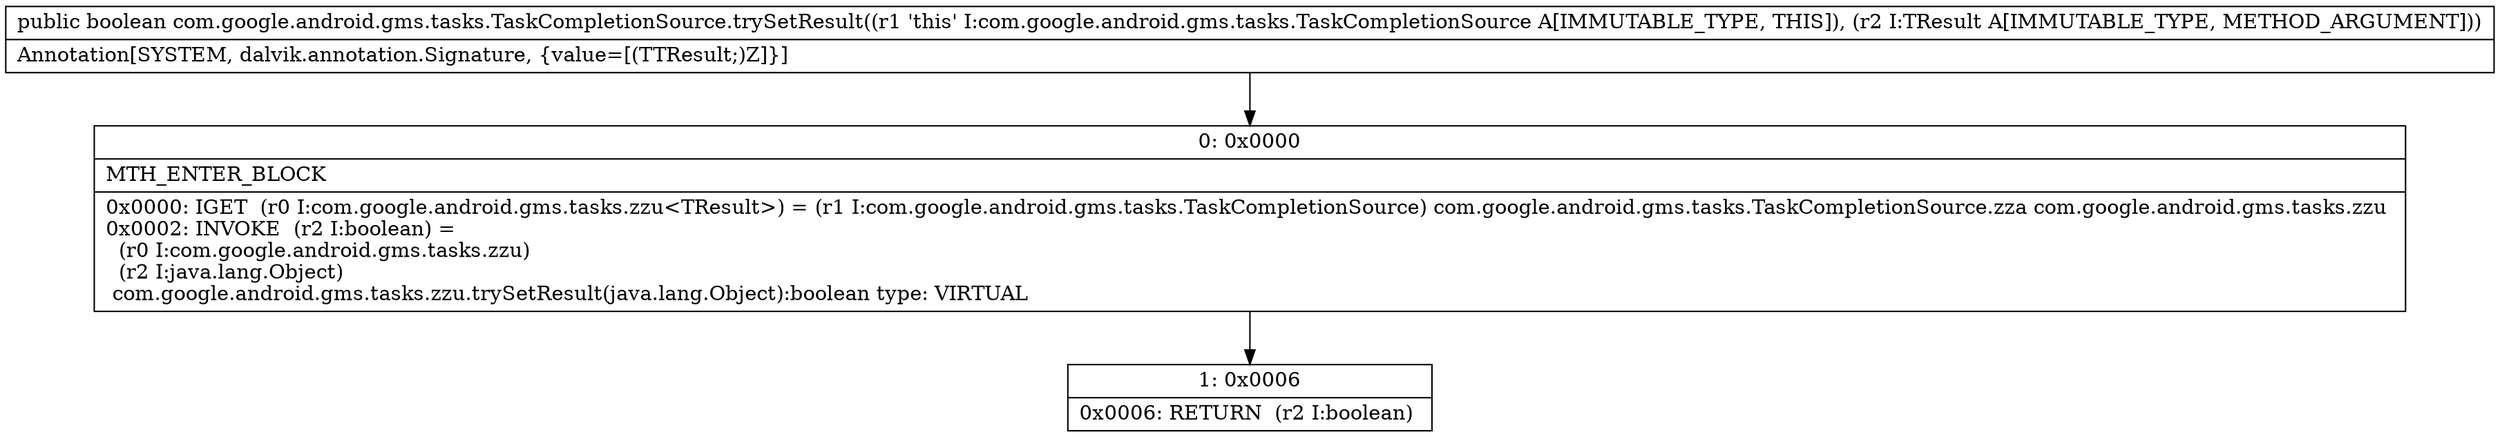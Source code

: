 digraph "CFG forcom.google.android.gms.tasks.TaskCompletionSource.trySetResult(Ljava\/lang\/Object;)Z" {
Node_0 [shape=record,label="{0\:\ 0x0000|MTH_ENTER_BLOCK\l|0x0000: IGET  (r0 I:com.google.android.gms.tasks.zzu\<TResult\>) = (r1 I:com.google.android.gms.tasks.TaskCompletionSource) com.google.android.gms.tasks.TaskCompletionSource.zza com.google.android.gms.tasks.zzu \l0x0002: INVOKE  (r2 I:boolean) = \l  (r0 I:com.google.android.gms.tasks.zzu)\l  (r2 I:java.lang.Object)\l com.google.android.gms.tasks.zzu.trySetResult(java.lang.Object):boolean type: VIRTUAL \l}"];
Node_1 [shape=record,label="{1\:\ 0x0006|0x0006: RETURN  (r2 I:boolean) \l}"];
MethodNode[shape=record,label="{public boolean com.google.android.gms.tasks.TaskCompletionSource.trySetResult((r1 'this' I:com.google.android.gms.tasks.TaskCompletionSource A[IMMUTABLE_TYPE, THIS]), (r2 I:TResult A[IMMUTABLE_TYPE, METHOD_ARGUMENT]))  | Annotation[SYSTEM, dalvik.annotation.Signature, \{value=[(TTResult;)Z]\}]\l}"];
MethodNode -> Node_0;
Node_0 -> Node_1;
}

